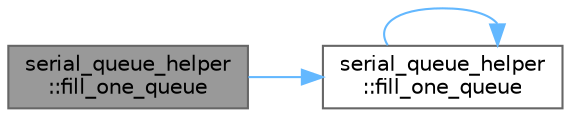 digraph "serial_queue_helper::fill_one_queue"
{
 // LATEX_PDF_SIZE
  bgcolor="transparent";
  edge [fontname=Helvetica,fontsize=10,labelfontname=Helvetica,labelfontsize=10];
  node [fontname=Helvetica,fontsize=10,shape=box,height=0.2,width=0.4];
  rankdir="LR";
  Node1 [id="Node000001",label="serial_queue_helper\l::fill_one_queue",height=0.2,width=0.4,color="gray40", fillcolor="grey60", style="filled", fontcolor="black",tooltip=" "];
  Node1 -> Node2 [id="edge3_Node000001_Node000002",color="steelblue1",style="solid",tooltip=" "];
  Node2 [id="Node000002",label="serial_queue_helper\l::fill_one_queue",height=0.2,width=0.4,color="grey40", fillcolor="white", style="filled",URL="$classserial__queue__helper.html#a4d6569ec3761c4fda486510805c15a44",tooltip=" "];
  Node2 -> Node2 [id="edge4_Node000002_Node000002",color="steelblue1",style="solid",tooltip=" "];
}
